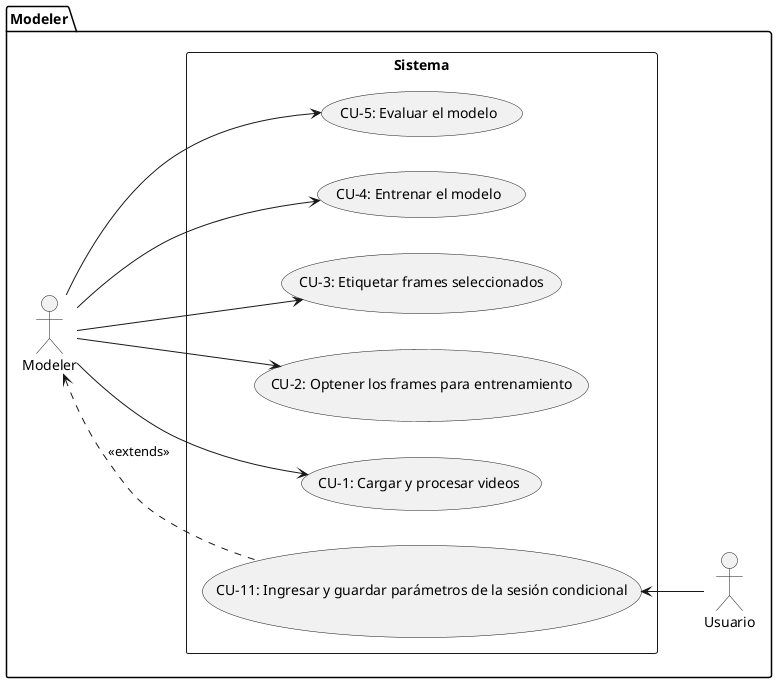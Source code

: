 @startuml Modeler
left to right direction
package "Modeler"{
'Creating Actors
actor Modeler as Mo
actor Usuario as U
' actor Usuario as Us
rectangle "Sistema"{
    usecase "CU-1: Cargar y procesar videos" as 1
    usecase "CU-2: Optener los frames para entrenamiento" as 2
    usecase "CU-3: Etiquetar frames seleccionados" as 3
    usecase "CU-4: Entrenar el modelo" as 4
    usecase "CU-5: Evaluar el modelo" as 5
    usecase "CU-11: Ingresar y guardar parámetros de la sesión condicional" as 11
    
}

}
Mo --> 1
Mo --> 2
Mo --> 3
Mo --> 4
Mo --> 5
11 <-- U
Mo <. 11: <<extends>>

@enduml